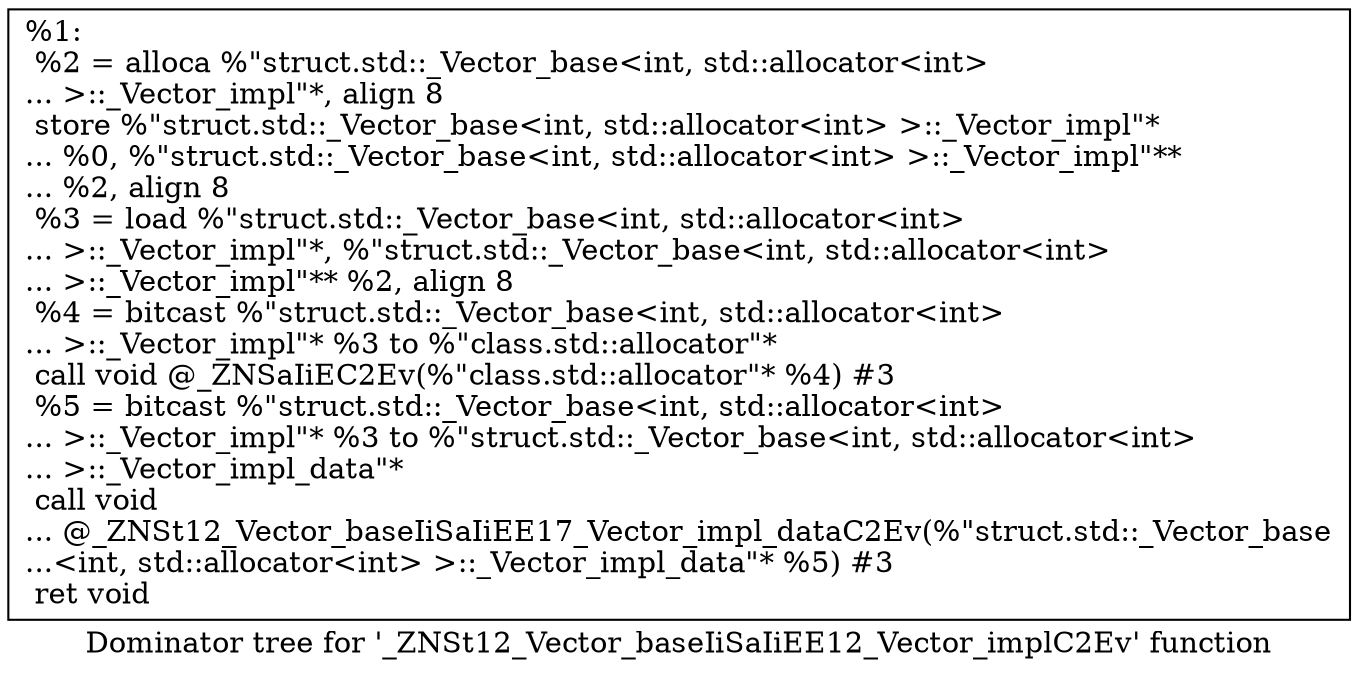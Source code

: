 digraph "Dominator tree for '_ZNSt12_Vector_baseIiSaIiEE12_Vector_implC2Ev' function" {
	label="Dominator tree for '_ZNSt12_Vector_baseIiSaIiEE12_Vector_implC2Ev' function";

	Node0x1471880 [shape=record,label="{%1:\l  %2 = alloca %\"struct.std::_Vector_base\<int, std::allocator\<int\>\l... \>::_Vector_impl\"*, align 8\l  store %\"struct.std::_Vector_base\<int, std::allocator\<int\> \>::_Vector_impl\"*\l... %0, %\"struct.std::_Vector_base\<int, std::allocator\<int\> \>::_Vector_impl\"**\l... %2, align 8\l  %3 = load %\"struct.std::_Vector_base\<int, std::allocator\<int\>\l... \>::_Vector_impl\"*, %\"struct.std::_Vector_base\<int, std::allocator\<int\>\l... \>::_Vector_impl\"** %2, align 8\l  %4 = bitcast %\"struct.std::_Vector_base\<int, std::allocator\<int\>\l... \>::_Vector_impl\"* %3 to %\"class.std::allocator\"*\l  call void @_ZNSaIiEC2Ev(%\"class.std::allocator\"* %4) #3\l  %5 = bitcast %\"struct.std::_Vector_base\<int, std::allocator\<int\>\l... \>::_Vector_impl\"* %3 to %\"struct.std::_Vector_base\<int, std::allocator\<int\>\l... \>::_Vector_impl_data\"*\l  call void\l... @_ZNSt12_Vector_baseIiSaIiEE17_Vector_impl_dataC2Ev(%\"struct.std::_Vector_base\l...\<int, std::allocator\<int\> \>::_Vector_impl_data\"* %5) #3\l  ret void\l}"];
}
